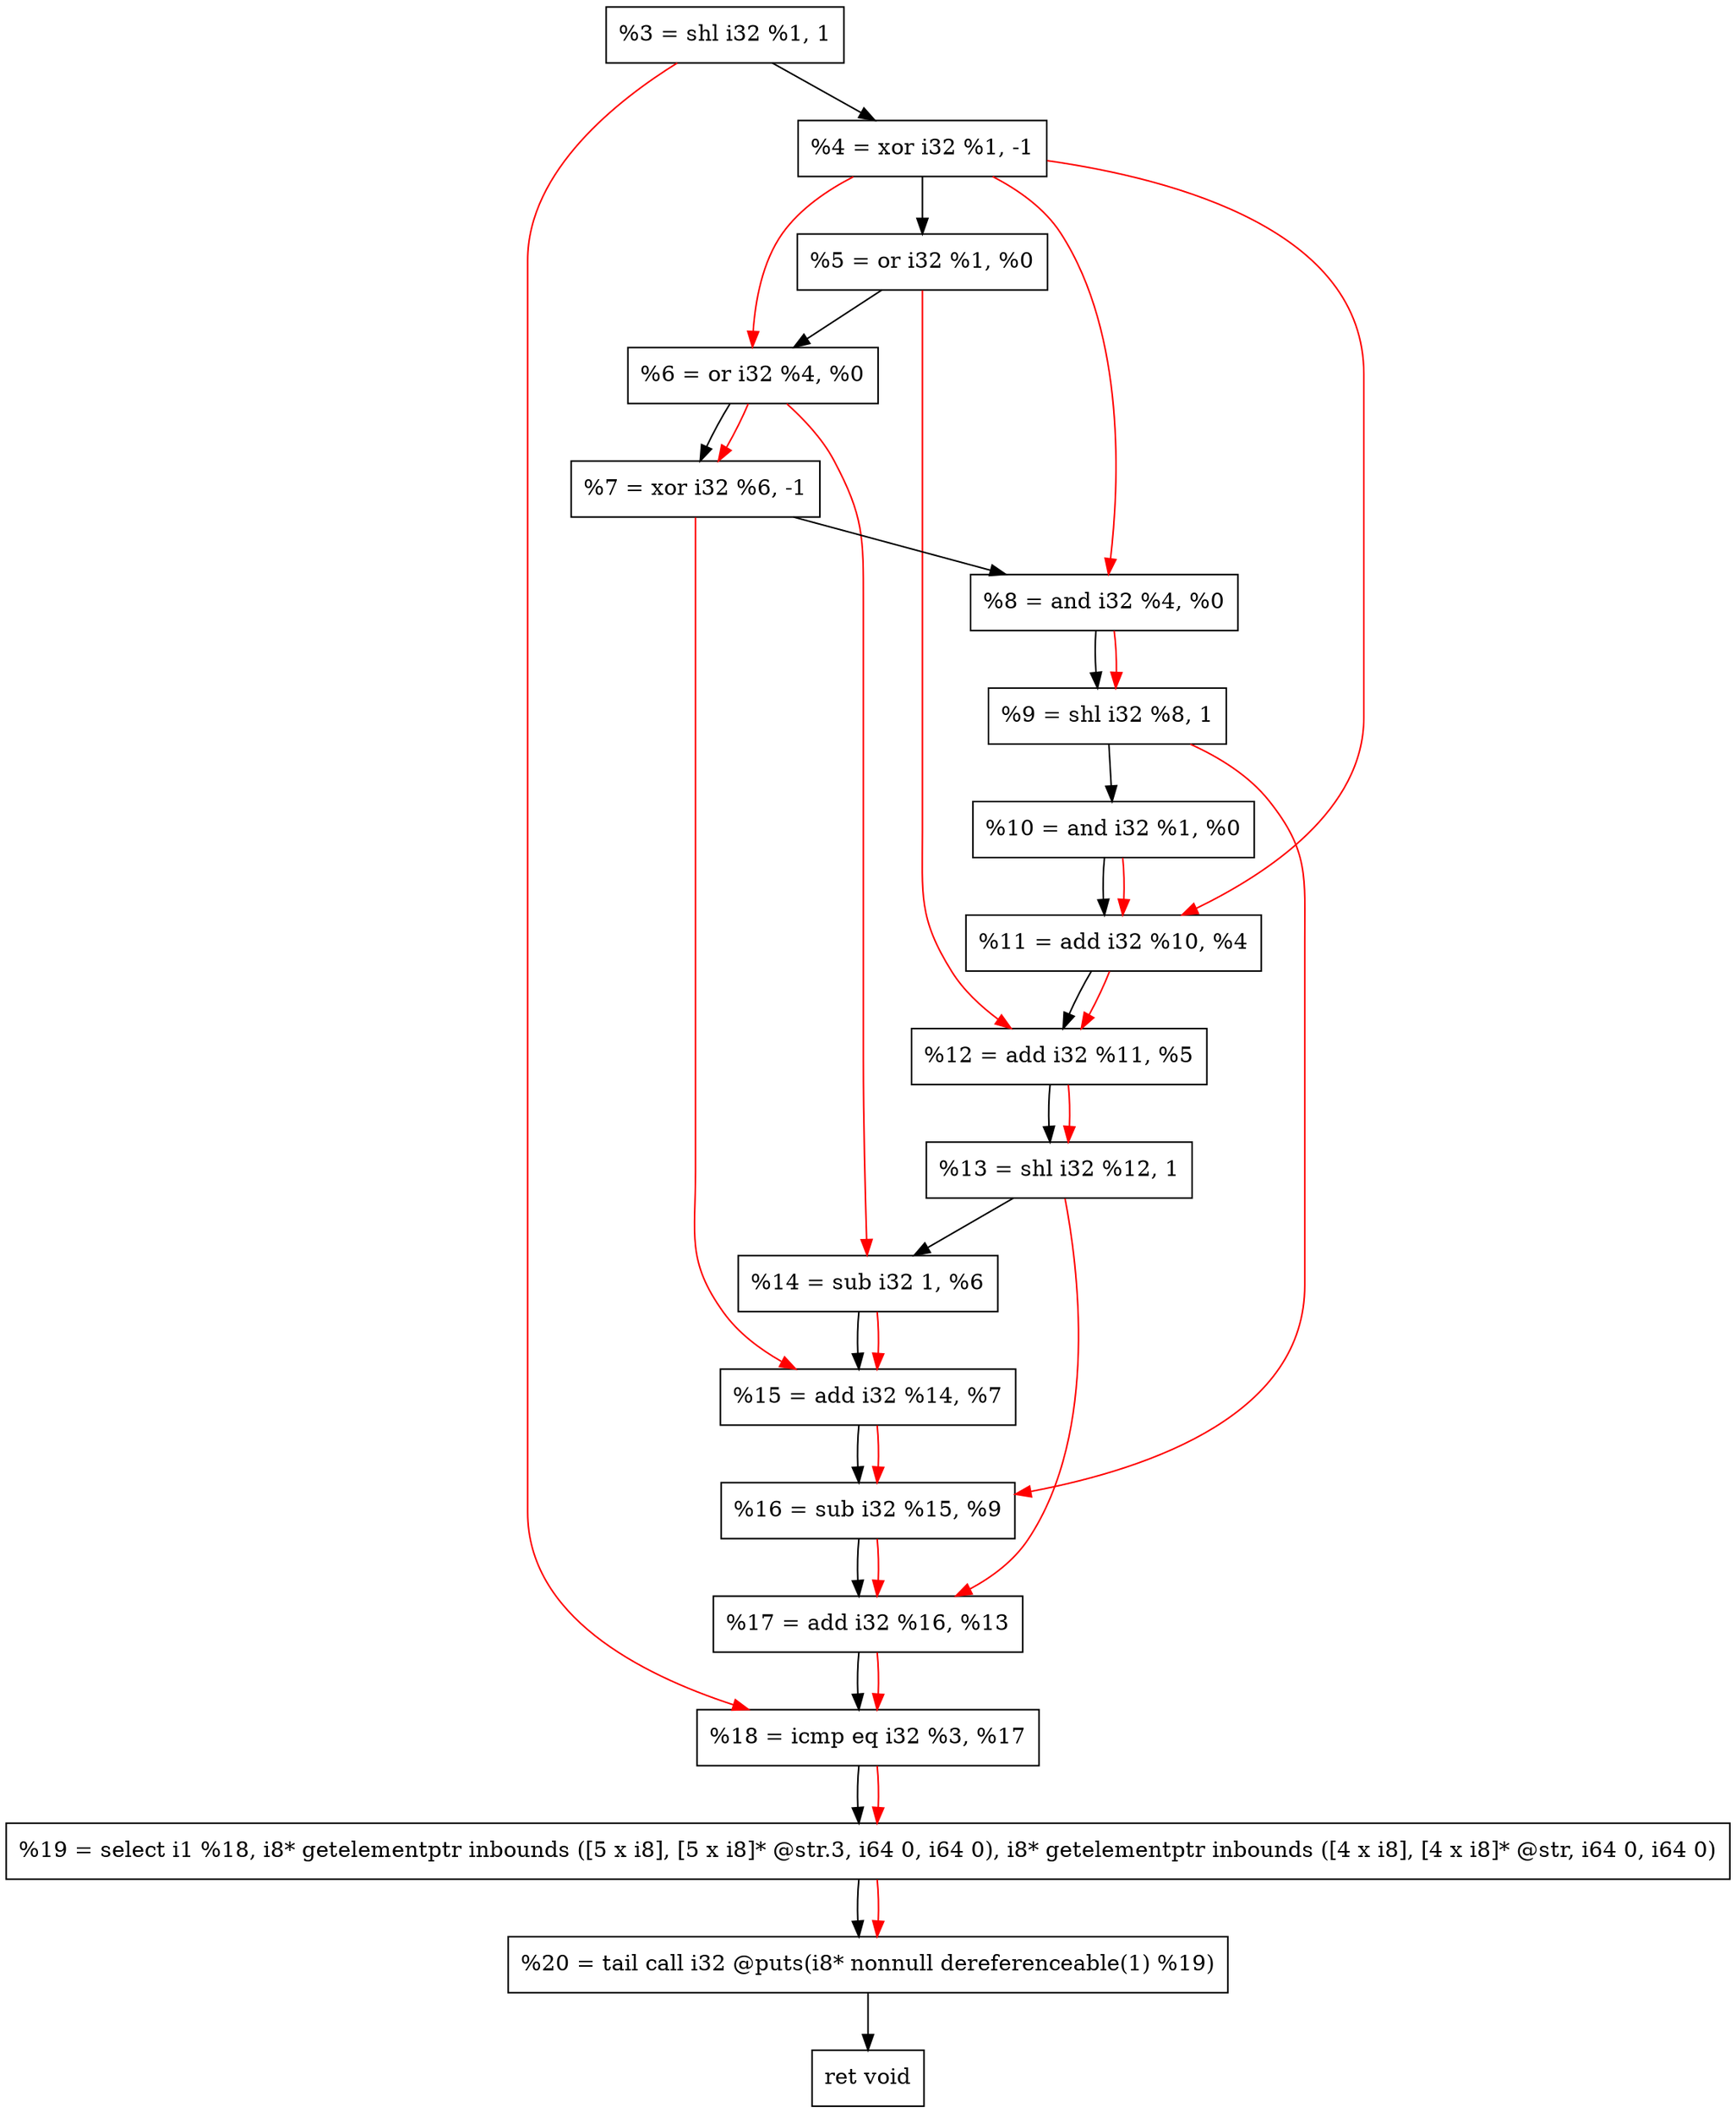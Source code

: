 digraph "DFG for'crackme' function" {
	Node0x8a2a00[shape=record, label="  %3 = shl i32 %1, 1"];
	Node0x8a2aa0[shape=record, label="  %4 = xor i32 %1, -1"];
	Node0x8a2b60[shape=record, label="  %5 = or i32 %1, %0"];
	Node0x8a2bd0[shape=record, label="  %6 = or i32 %4, %0"];
	Node0x8a2c40[shape=record, label="  %7 = xor i32 %6, -1"];
	Node0x8a2cb0[shape=record, label="  %8 = and i32 %4, %0"];
	Node0x8a2d20[shape=record, label="  %9 = shl i32 %8, 1"];
	Node0x8a2d90[shape=record, label="  %10 = and i32 %1, %0"];
	Node0x8a2e00[shape=record, label="  %11 = add i32 %10, %4"];
	Node0x8a2e70[shape=record, label="  %12 = add i32 %11, %5"];
	Node0x8a2ee0[shape=record, label="  %13 = shl i32 %12, 1"];
	Node0x8a2f50[shape=record, label="  %14 = sub i32 1, %6"];
	Node0x8a2fc0[shape=record, label="  %15 = add i32 %14, %7"];
	Node0x8a3030[shape=record, label="  %16 = sub i32 %15, %9"];
	Node0x8a30a0[shape=record, label="  %17 = add i32 %16, %13"];
	Node0x8a3110[shape=record, label="  %18 = icmp eq i32 %3, %17"];
	Node0x843268[shape=record, label="  %19 = select i1 %18, i8* getelementptr inbounds ([5 x i8], [5 x i8]* @str.3, i64 0, i64 0), i8* getelementptr inbounds ([4 x i8], [4 x i8]* @str, i64 0, i64 0)"];
	Node0x8a3580[shape=record, label="  %20 = tail call i32 @puts(i8* nonnull dereferenceable(1) %19)"];
	Node0x8a35d0[shape=record, label="  ret void"];
	Node0x8a2a00 -> Node0x8a2aa0;
	Node0x8a2aa0 -> Node0x8a2b60;
	Node0x8a2b60 -> Node0x8a2bd0;
	Node0x8a2bd0 -> Node0x8a2c40;
	Node0x8a2c40 -> Node0x8a2cb0;
	Node0x8a2cb0 -> Node0x8a2d20;
	Node0x8a2d20 -> Node0x8a2d90;
	Node0x8a2d90 -> Node0x8a2e00;
	Node0x8a2e00 -> Node0x8a2e70;
	Node0x8a2e70 -> Node0x8a2ee0;
	Node0x8a2ee0 -> Node0x8a2f50;
	Node0x8a2f50 -> Node0x8a2fc0;
	Node0x8a2fc0 -> Node0x8a3030;
	Node0x8a3030 -> Node0x8a30a0;
	Node0x8a30a0 -> Node0x8a3110;
	Node0x8a3110 -> Node0x843268;
	Node0x843268 -> Node0x8a3580;
	Node0x8a3580 -> Node0x8a35d0;
edge [color=red]
	Node0x8a2aa0 -> Node0x8a2bd0;
	Node0x8a2bd0 -> Node0x8a2c40;
	Node0x8a2aa0 -> Node0x8a2cb0;
	Node0x8a2cb0 -> Node0x8a2d20;
	Node0x8a2d90 -> Node0x8a2e00;
	Node0x8a2aa0 -> Node0x8a2e00;
	Node0x8a2e00 -> Node0x8a2e70;
	Node0x8a2b60 -> Node0x8a2e70;
	Node0x8a2e70 -> Node0x8a2ee0;
	Node0x8a2bd0 -> Node0x8a2f50;
	Node0x8a2f50 -> Node0x8a2fc0;
	Node0x8a2c40 -> Node0x8a2fc0;
	Node0x8a2fc0 -> Node0x8a3030;
	Node0x8a2d20 -> Node0x8a3030;
	Node0x8a3030 -> Node0x8a30a0;
	Node0x8a2ee0 -> Node0x8a30a0;
	Node0x8a2a00 -> Node0x8a3110;
	Node0x8a30a0 -> Node0x8a3110;
	Node0x8a3110 -> Node0x843268;
	Node0x843268 -> Node0x8a3580;
}
